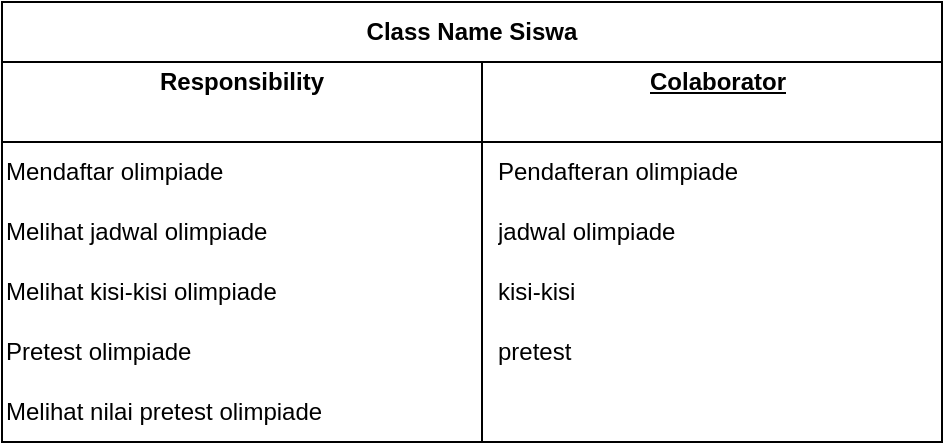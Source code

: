 <mxfile version="21.7.2" type="device">
  <diagram name="Page-1" id="Y-etspDEOShPJL3-Qdnr">
    <mxGraphModel dx="1225" dy="1108" grid="1" gridSize="10" guides="1" tooltips="1" connect="1" arrows="1" fold="1" page="1" pageScale="1" pageWidth="850" pageHeight="1100" math="0" shadow="0">
      <root>
        <mxCell id="0" />
        <mxCell id="1" parent="0" />
        <mxCell id="H68iP_E5Xu0NuQsgXTQU-29" value="Class Name Siswa" style="shape=table;startSize=30;container=1;collapsible=1;childLayout=tableLayout;fixedRows=1;rowLines=0;fontStyle=1;align=center;resizeLast=1;html=1;whiteSpace=wrap;" vertex="1" parent="1">
          <mxGeometry x="90" y="480" width="470" height="220" as="geometry" />
        </mxCell>
        <mxCell id="H68iP_E5Xu0NuQsgXTQU-30" value="" style="shape=tableRow;horizontal=0;startSize=0;swimlaneHead=0;swimlaneBody=0;fillColor=none;collapsible=0;dropTarget=0;points=[[0,0.5],[1,0.5]];portConstraint=eastwest;top=0;left=0;right=0;bottom=0;html=1;" vertex="1" parent="H68iP_E5Xu0NuQsgXTQU-29">
          <mxGeometry y="30" width="470" height="20" as="geometry" />
        </mxCell>
        <mxCell id="H68iP_E5Xu0NuQsgXTQU-31" value="Responsibility" style="shape=partialRectangle;connectable=0;fillColor=none;top=0;left=0;bottom=0;right=0;fontStyle=1;overflow=hidden;html=1;whiteSpace=wrap;" vertex="1" parent="H68iP_E5Xu0NuQsgXTQU-30">
          <mxGeometry width="240" height="20" as="geometry">
            <mxRectangle width="240" height="20" as="alternateBounds" />
          </mxGeometry>
        </mxCell>
        <mxCell id="H68iP_E5Xu0NuQsgXTQU-32" value="Colaborator" style="shape=partialRectangle;connectable=0;fillColor=none;top=0;left=0;bottom=0;right=0;align=center;spacingLeft=6;fontStyle=5;overflow=hidden;html=1;whiteSpace=wrap;" vertex="1" parent="H68iP_E5Xu0NuQsgXTQU-30">
          <mxGeometry x="240" width="230" height="20" as="geometry">
            <mxRectangle width="230" height="20" as="alternateBounds" />
          </mxGeometry>
        </mxCell>
        <mxCell id="H68iP_E5Xu0NuQsgXTQU-33" value="" style="shape=tableRow;horizontal=0;startSize=0;swimlaneHead=0;swimlaneBody=0;fillColor=none;collapsible=0;dropTarget=0;points=[[0,0.5],[1,0.5]];portConstraint=eastwest;top=0;left=0;right=0;bottom=1;html=1;" vertex="1" parent="H68iP_E5Xu0NuQsgXTQU-29">
          <mxGeometry y="50" width="470" height="20" as="geometry" />
        </mxCell>
        <mxCell id="H68iP_E5Xu0NuQsgXTQU-34" value="" style="shape=partialRectangle;connectable=0;fillColor=none;top=0;left=0;bottom=0;right=0;fontStyle=1;overflow=hidden;html=1;whiteSpace=wrap;" vertex="1" parent="H68iP_E5Xu0NuQsgXTQU-33">
          <mxGeometry width="240" height="20" as="geometry">
            <mxRectangle width="240" height="20" as="alternateBounds" />
          </mxGeometry>
        </mxCell>
        <mxCell id="H68iP_E5Xu0NuQsgXTQU-35" value="" style="shape=partialRectangle;connectable=0;fillColor=none;top=0;left=0;bottom=0;right=0;align=left;spacingLeft=6;fontStyle=5;overflow=hidden;html=1;whiteSpace=wrap;" vertex="1" parent="H68iP_E5Xu0NuQsgXTQU-33">
          <mxGeometry x="240" width="230" height="20" as="geometry">
            <mxRectangle width="230" height="20" as="alternateBounds" />
          </mxGeometry>
        </mxCell>
        <mxCell id="H68iP_E5Xu0NuQsgXTQU-39" value="" style="shape=tableRow;horizontal=0;startSize=0;swimlaneHead=0;swimlaneBody=0;fillColor=none;collapsible=0;dropTarget=0;points=[[0,0.5],[1,0.5]];portConstraint=eastwest;top=0;left=0;right=0;bottom=0;html=1;" vertex="1" parent="H68iP_E5Xu0NuQsgXTQU-29">
          <mxGeometry y="70" width="470" height="30" as="geometry" />
        </mxCell>
        <mxCell id="H68iP_E5Xu0NuQsgXTQU-40" value="Mendaftar olimpiade" style="shape=partialRectangle;connectable=0;fillColor=none;top=0;left=0;bottom=0;right=0;editable=1;overflow=hidden;html=1;whiteSpace=wrap;align=left;" vertex="1" parent="H68iP_E5Xu0NuQsgXTQU-39">
          <mxGeometry width="240" height="30" as="geometry">
            <mxRectangle width="240" height="30" as="alternateBounds" />
          </mxGeometry>
        </mxCell>
        <mxCell id="H68iP_E5Xu0NuQsgXTQU-41" value="Pendafteran olimpiade" style="shape=partialRectangle;connectable=0;fillColor=none;top=0;left=0;bottom=0;right=0;align=left;spacingLeft=6;overflow=hidden;html=1;whiteSpace=wrap;" vertex="1" parent="H68iP_E5Xu0NuQsgXTQU-39">
          <mxGeometry x="240" width="230" height="30" as="geometry">
            <mxRectangle width="230" height="30" as="alternateBounds" />
          </mxGeometry>
        </mxCell>
        <mxCell id="H68iP_E5Xu0NuQsgXTQU-42" style="shape=tableRow;horizontal=0;startSize=0;swimlaneHead=0;swimlaneBody=0;fillColor=none;collapsible=0;dropTarget=0;points=[[0,0.5],[1,0.5]];portConstraint=eastwest;top=0;left=0;right=0;bottom=0;html=1;" vertex="1" parent="H68iP_E5Xu0NuQsgXTQU-29">
          <mxGeometry y="100" width="470" height="30" as="geometry" />
        </mxCell>
        <mxCell id="H68iP_E5Xu0NuQsgXTQU-43" value="Melihat jadwal olimpiade" style="shape=partialRectangle;connectable=0;fillColor=none;top=0;left=0;bottom=0;right=0;editable=1;overflow=hidden;html=1;whiteSpace=wrap;align=left;" vertex="1" parent="H68iP_E5Xu0NuQsgXTQU-42">
          <mxGeometry width="240" height="30" as="geometry">
            <mxRectangle width="240" height="30" as="alternateBounds" />
          </mxGeometry>
        </mxCell>
        <mxCell id="H68iP_E5Xu0NuQsgXTQU-44" value="jadwal olimpiade" style="shape=partialRectangle;connectable=0;fillColor=none;top=0;left=0;bottom=0;right=0;align=left;spacingLeft=6;overflow=hidden;html=1;whiteSpace=wrap;" vertex="1" parent="H68iP_E5Xu0NuQsgXTQU-42">
          <mxGeometry x="240" width="230" height="30" as="geometry">
            <mxRectangle width="230" height="30" as="alternateBounds" />
          </mxGeometry>
        </mxCell>
        <mxCell id="H68iP_E5Xu0NuQsgXTQU-45" style="shape=tableRow;horizontal=0;startSize=0;swimlaneHead=0;swimlaneBody=0;fillColor=none;collapsible=0;dropTarget=0;points=[[0,0.5],[1,0.5]];portConstraint=eastwest;top=0;left=0;right=0;bottom=0;html=1;" vertex="1" parent="H68iP_E5Xu0NuQsgXTQU-29">
          <mxGeometry y="130" width="470" height="30" as="geometry" />
        </mxCell>
        <mxCell id="H68iP_E5Xu0NuQsgXTQU-46" value="Melihat kisi-kisi olimpiade" style="shape=partialRectangle;connectable=0;fillColor=none;top=0;left=0;bottom=0;right=0;editable=1;overflow=hidden;html=1;whiteSpace=wrap;align=left;" vertex="1" parent="H68iP_E5Xu0NuQsgXTQU-45">
          <mxGeometry width="240" height="30" as="geometry">
            <mxRectangle width="240" height="30" as="alternateBounds" />
          </mxGeometry>
        </mxCell>
        <mxCell id="H68iP_E5Xu0NuQsgXTQU-47" value="kisi-kisi" style="shape=partialRectangle;connectable=0;fillColor=none;top=0;left=0;bottom=0;right=0;align=left;spacingLeft=6;overflow=hidden;html=1;whiteSpace=wrap;" vertex="1" parent="H68iP_E5Xu0NuQsgXTQU-45">
          <mxGeometry x="240" width="230" height="30" as="geometry">
            <mxRectangle width="230" height="30" as="alternateBounds" />
          </mxGeometry>
        </mxCell>
        <mxCell id="H68iP_E5Xu0NuQsgXTQU-48" style="shape=tableRow;horizontal=0;startSize=0;swimlaneHead=0;swimlaneBody=0;fillColor=none;collapsible=0;dropTarget=0;points=[[0,0.5],[1,0.5]];portConstraint=eastwest;top=0;left=0;right=0;bottom=0;html=1;" vertex="1" parent="H68iP_E5Xu0NuQsgXTQU-29">
          <mxGeometry y="160" width="470" height="30" as="geometry" />
        </mxCell>
        <mxCell id="H68iP_E5Xu0NuQsgXTQU-49" value="Pretest olimpiade" style="shape=partialRectangle;connectable=0;fillColor=none;top=0;left=0;bottom=0;right=0;editable=1;overflow=hidden;html=1;whiteSpace=wrap;align=left;" vertex="1" parent="H68iP_E5Xu0NuQsgXTQU-48">
          <mxGeometry width="240" height="30" as="geometry">
            <mxRectangle width="240" height="30" as="alternateBounds" />
          </mxGeometry>
        </mxCell>
        <mxCell id="H68iP_E5Xu0NuQsgXTQU-50" value="pretest" style="shape=partialRectangle;connectable=0;fillColor=none;top=0;left=0;bottom=0;right=0;align=left;spacingLeft=6;overflow=hidden;html=1;whiteSpace=wrap;" vertex="1" parent="H68iP_E5Xu0NuQsgXTQU-48">
          <mxGeometry x="240" width="230" height="30" as="geometry">
            <mxRectangle width="230" height="30" as="alternateBounds" />
          </mxGeometry>
        </mxCell>
        <mxCell id="H68iP_E5Xu0NuQsgXTQU-51" style="shape=tableRow;horizontal=0;startSize=0;swimlaneHead=0;swimlaneBody=0;fillColor=none;collapsible=0;dropTarget=0;points=[[0,0.5],[1,0.5]];portConstraint=eastwest;top=0;left=0;right=0;bottom=0;html=1;" vertex="1" parent="H68iP_E5Xu0NuQsgXTQU-29">
          <mxGeometry y="190" width="470" height="30" as="geometry" />
        </mxCell>
        <mxCell id="H68iP_E5Xu0NuQsgXTQU-52" value="Melihat nilai pretest olimpiade" style="shape=partialRectangle;connectable=0;fillColor=none;top=0;left=0;bottom=0;right=0;editable=1;overflow=hidden;html=1;whiteSpace=wrap;align=left;" vertex="1" parent="H68iP_E5Xu0NuQsgXTQU-51">
          <mxGeometry width="240" height="30" as="geometry">
            <mxRectangle width="240" height="30" as="alternateBounds" />
          </mxGeometry>
        </mxCell>
        <mxCell id="H68iP_E5Xu0NuQsgXTQU-53" style="shape=partialRectangle;connectable=0;fillColor=none;top=0;left=0;bottom=0;right=0;align=left;spacingLeft=6;overflow=hidden;html=1;whiteSpace=wrap;" vertex="1" parent="H68iP_E5Xu0NuQsgXTQU-51">
          <mxGeometry x="240" width="230" height="30" as="geometry">
            <mxRectangle width="230" height="30" as="alternateBounds" />
          </mxGeometry>
        </mxCell>
      </root>
    </mxGraphModel>
  </diagram>
</mxfile>

